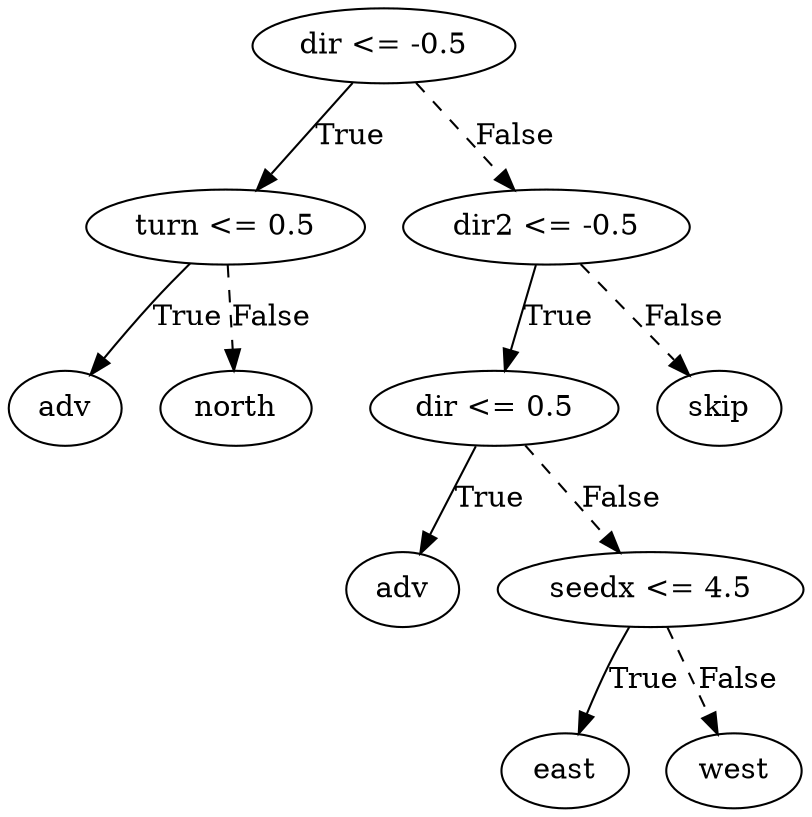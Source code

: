 digraph {
0 [label="dir <= -0.5"];
1 [label="turn <= 0.5"];
2 [label="adv"];
1 -> 2 [label="True"];
3 [label="north"];
1 -> 3 [style="dashed", label="False"];
0 -> 1 [label="True"];
4 [label="dir2 <= -0.5"];
5 [label="dir <= 0.5"];
6 [label="adv"];
5 -> 6 [label="True"];
7 [label="seedx <= 4.5"];
8 [label="east"];
7 -> 8 [label="True"];
9 [label="west"];
7 -> 9 [style="dashed", label="False"];
5 -> 7 [style="dashed", label="False"];
4 -> 5 [label="True"];
10 [label="skip"];
4 -> 10 [style="dashed", label="False"];
0 -> 4 [style="dashed", label="False"];

}